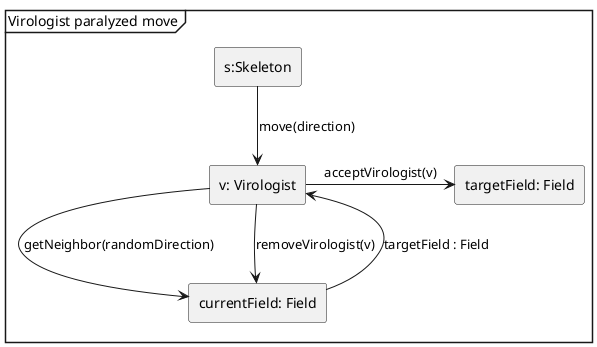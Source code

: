 @startuml
'https://plantuml.com/sequence-diagram

mainframe Virologist paralyzed move

rectangle "s:Skeleton" as s
rectangle "v: Virologist" as Virologist
rectangle "currentField: Field" as currentField
rectangle "targetField: Field" as targetField

s --> Virologist: move(direction)

Virologist -> currentField: getNeighbor(randomDirection)
currentField --> Virologist: targetField : Field

Virologist -> currentField: removeVirologist(v)

Virologist -> targetField: acceptVirologist(v)

@enduml